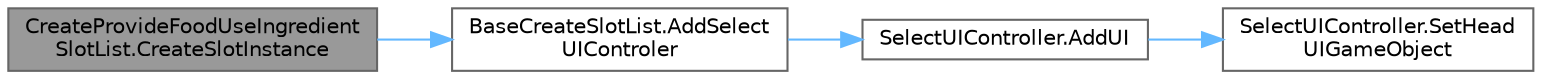 digraph "CreateProvideFoodUseIngredientSlotList.CreateSlotInstance"
{
 // LATEX_PDF_SIZE
  bgcolor="transparent";
  edge [fontname=Helvetica,fontsize=10,labelfontname=Helvetica,labelfontsize=10];
  node [fontname=Helvetica,fontsize=10,shape=box,height=0.2,width=0.4];
  rankdir="LR";
  Node1 [id="Node000001",label="CreateProvideFoodUseIngredient\lSlotList.CreateSlotInstance",height=0.2,width=0.4,color="gray40", fillcolor="grey60", style="filled", fontcolor="black",tooltip=" "];
  Node1 -> Node2 [id="edge1_Node000001_Node000002",color="steelblue1",style="solid",tooltip=" "];
  Node2 [id="Node000002",label="BaseCreateSlotList.AddSelect\lUIControler",height=0.2,width=0.4,color="grey40", fillcolor="white", style="filled",URL="$class_base_create_slot_list.html#a6d53b2ee37d87dd253e3743208052040",tooltip=" "];
  Node2 -> Node3 [id="edge2_Node000002_Node000003",color="steelblue1",style="solid",tooltip=" "];
  Node3 [id="Node000003",label="SelectUIController.AddUI",height=0.2,width=0.4,color="grey40", fillcolor="white", style="filled",URL="$class_select_u_i_controller.html#a51d52388666b9ccca7c02b1aa9176d1c",tooltip="スロットリストに引数リストを追加する"];
  Node3 -> Node4 [id="edge3_Node000003_Node000004",color="steelblue1",style="solid",tooltip=" "];
  Node4 [id="Node000004",label="SelectUIController.SetHead\lUIGameObject",height=0.2,width=0.4,color="grey40", fillcolor="white", style="filled",URL="$class_select_u_i_controller.html#a184fef57f010ec540df0384faaba8f1a",tooltip=" "];
}
